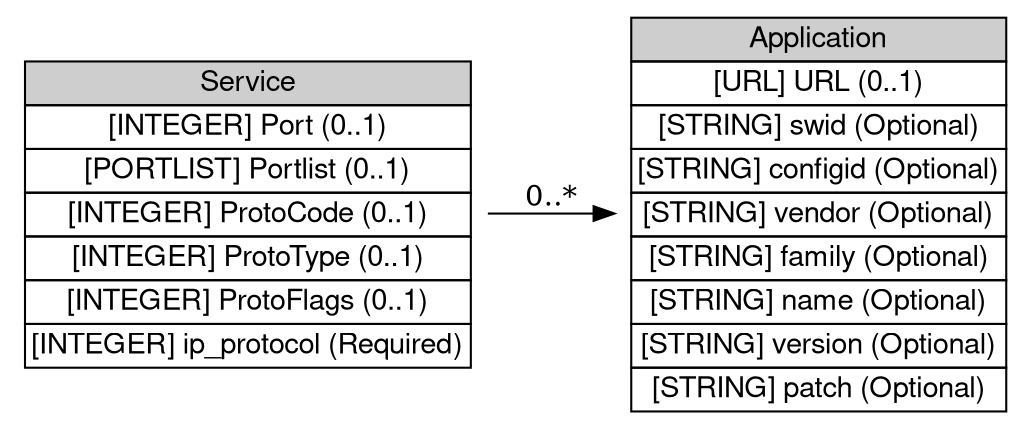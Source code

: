 digraph Service {
	graph [bb="0,0,482,197",
		rankdir=LR
	];
	node [label="\N"];
	Service	 [height=2.1528,
		label=<<table BORDER="0" CELLBORDER="1" CELLSPACING="0"> <tr> <td BGCOLOR="#CECECE" HREF="/idmef_parser/IODEF/Service.html" TITLE="The Service class describes a network service of a host or network. The service is identified by specific port or list of ports, along with the application listening on that port. "><FONT FACE="Nimbus Sans L">Service</FONT></td> </tr>" %<tr><td  HREF="/idmef_parser/IODEF/Service.html" TITLE="A port number."><FONT FACE="Nimbus Sans L">[INTEGER] Port (0..1)</FONT></td></tr>%<tr><td  HREF="/idmef_parser/IODEF/Service.html" TITLE="A list of port numbers formatted according to Section 2.10."><FONT FACE="Nimbus Sans L">[PORTLIST] Portlist (0..1)</FONT></td></tr>%<tr><td  HREF="/idmef_parser/IODEF/Service.html" TITLE="A layer-4 protocol-specific code field (e.g., ICMP code field)."><FONT FACE="Nimbus Sans L">[INTEGER] ProtoCode (0..1)</FONT></td></tr>%<tr><td  HREF="/idmef_parser/IODEF/Service.html" TITLE="A layer-4 protocol specific type field (e.g., ICMP type field)."><FONT FACE="Nimbus Sans L">[INTEGER] ProtoType (0..1)</FONT></td></tr>%<tr><td  HREF="/idmef_parser/IODEF/Service.html" TITLE="A layer-4 protocol specific flag field (e.g., TCP flag field)."><FONT FACE="Nimbus Sans L">[INTEGER] ProtoFlags (0..1)</FONT></td></tr>%<tr><td  HREF="/idmef_parser/IODEF/Service.html" TITLE="The IANA protocol number."><FONT FACE="Nimbus Sans L">[INTEGER] ip_protocol (Required)</FONT></td></tr>%</table>>,
		pos="114,98.5",
		shape=plaintext,
		width=3.1667];
	Application	 [height=2.7361,
		label=<<table BORDER="0" CELLBORDER="1" CELLSPACING="0"> <tr> <td BGCOLOR="#CECECE" HREF="/idmef_parser/IODEF/Application.html" TITLE="The Application class describes an application running on a System providing a Service. "><FONT FACE="Nimbus Sans L">Application</FONT></td> </tr>" %<tr><td  HREF="/idmef_parser/IODEF/Application.html" TITLE="A URL describing the application."><FONT FACE="Nimbus Sans L">[URL] URL (0..1)</FONT></td></tr>%<tr><td  HREF="/idmef_parser/IODEF/Application.html" TITLE="An identifier that can be used to reference this software."><FONT FACE="Nimbus Sans L">[STRING] swid (Optional)</FONT></td></tr>%<tr><td  HREF="/idmef_parser/IODEF/Application.html" TITLE="An identifier that can be used to reference a particular configuration of this software."><FONT FACE="Nimbus Sans L">[STRING] configid (Optional)</FONT></td></tr>%<tr><td  HREF="/idmef_parser/IODEF/Application.html" TITLE="Vendor name of the software."><FONT FACE="Nimbus Sans L">[STRING] vendor (Optional)</FONT></td></tr>%<tr><td  HREF="/idmef_parser/IODEF/Application.html" TITLE="Family of the software."><FONT FACE="Nimbus Sans L">[STRING] family (Optional)</FONT></td></tr>%<tr><td  HREF="/idmef_parser/IODEF/Application.html" TITLE="Name of the software."><FONT FACE="Nimbus Sans L">[STRING] name (Optional)</FONT></td></tr>%<tr><td  HREF="/idmef_parser/IODEF/Application.html" TITLE="Version of the software."><FONT FACE="Nimbus Sans L">[STRING] version (Optional)</FONT></td></tr>%<tr><td  HREF="/idmef_parser/IODEF/Application.html" TITLE="Patch or service pack level of the software."><FONT FACE="Nimbus Sans L">[STRING] patch (Optional)</FONT></td></tr>%</table>>,
		pos="384.5,98.5",
		shape=plaintext,
		width=2.7083];
	Service -> Application	 [label="0..*",
		lp="257.5,106",
		pos="e,286.83,98.5 228.32,98.5 244.29,98.5 260.66,98.5 276.51,98.5"];
}
